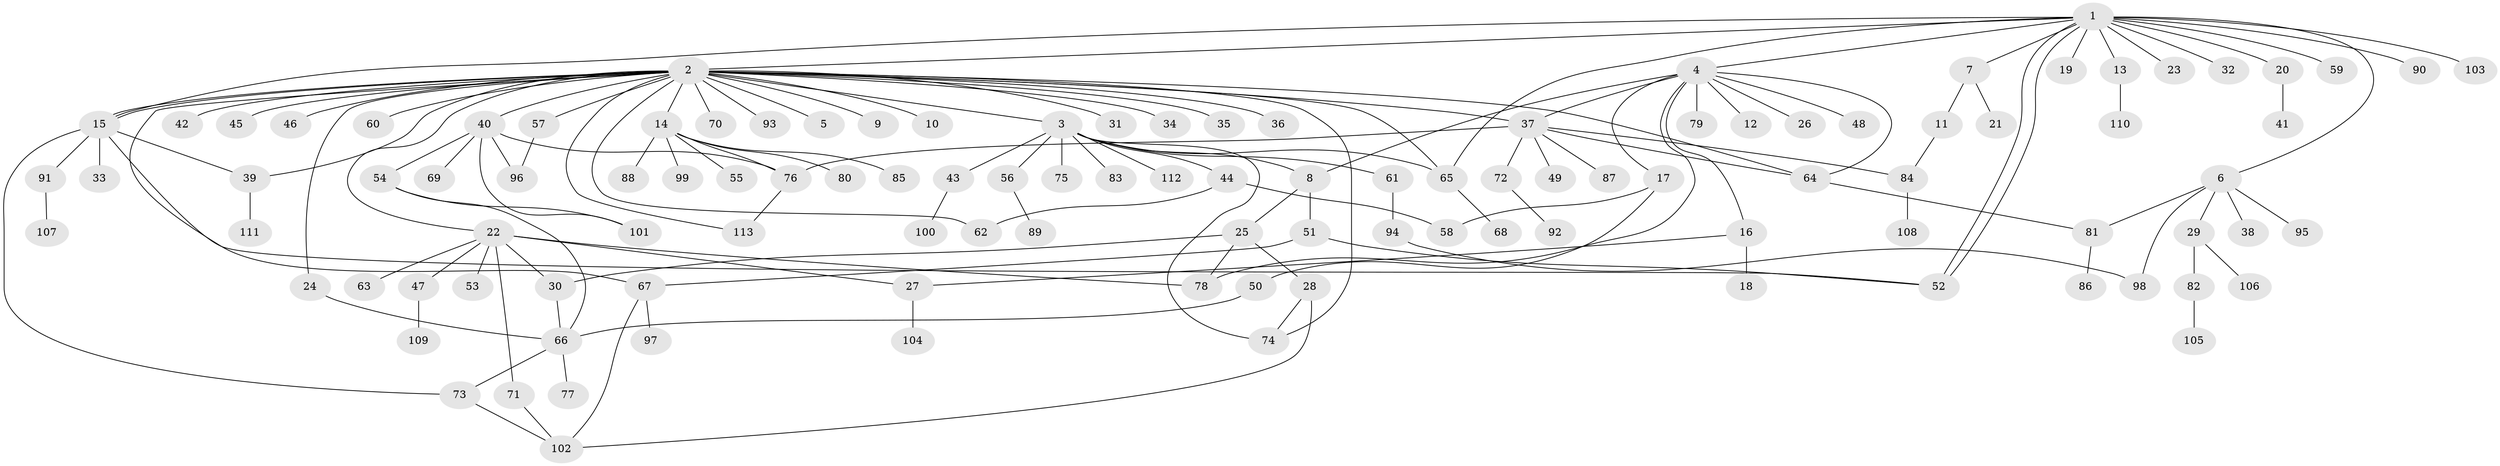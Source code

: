 // Generated by graph-tools (version 1.1) at 2025/11/02/27/25 16:11:15]
// undirected, 113 vertices, 148 edges
graph export_dot {
graph [start="1"]
  node [color=gray90,style=filled];
  1;
  2;
  3;
  4;
  5;
  6;
  7;
  8;
  9;
  10;
  11;
  12;
  13;
  14;
  15;
  16;
  17;
  18;
  19;
  20;
  21;
  22;
  23;
  24;
  25;
  26;
  27;
  28;
  29;
  30;
  31;
  32;
  33;
  34;
  35;
  36;
  37;
  38;
  39;
  40;
  41;
  42;
  43;
  44;
  45;
  46;
  47;
  48;
  49;
  50;
  51;
  52;
  53;
  54;
  55;
  56;
  57;
  58;
  59;
  60;
  61;
  62;
  63;
  64;
  65;
  66;
  67;
  68;
  69;
  70;
  71;
  72;
  73;
  74;
  75;
  76;
  77;
  78;
  79;
  80;
  81;
  82;
  83;
  84;
  85;
  86;
  87;
  88;
  89;
  90;
  91;
  92;
  93;
  94;
  95;
  96;
  97;
  98;
  99;
  100;
  101;
  102;
  103;
  104;
  105;
  106;
  107;
  108;
  109;
  110;
  111;
  112;
  113;
  1 -- 2;
  1 -- 4;
  1 -- 6;
  1 -- 7;
  1 -- 13;
  1 -- 15;
  1 -- 19;
  1 -- 20;
  1 -- 23;
  1 -- 32;
  1 -- 52;
  1 -- 52;
  1 -- 59;
  1 -- 65;
  1 -- 90;
  1 -- 103;
  2 -- 3;
  2 -- 5;
  2 -- 9;
  2 -- 10;
  2 -- 14;
  2 -- 15;
  2 -- 15;
  2 -- 22;
  2 -- 24;
  2 -- 31;
  2 -- 34;
  2 -- 35;
  2 -- 36;
  2 -- 37;
  2 -- 39;
  2 -- 40;
  2 -- 42;
  2 -- 45;
  2 -- 46;
  2 -- 57;
  2 -- 60;
  2 -- 62;
  2 -- 64;
  2 -- 65;
  2 -- 67;
  2 -- 70;
  2 -- 74;
  2 -- 93;
  2 -- 113;
  3 -- 8;
  3 -- 43;
  3 -- 44;
  3 -- 56;
  3 -- 61;
  3 -- 65;
  3 -- 74;
  3 -- 75;
  3 -- 83;
  3 -- 112;
  4 -- 8;
  4 -- 12;
  4 -- 16;
  4 -- 17;
  4 -- 26;
  4 -- 37;
  4 -- 48;
  4 -- 64;
  4 -- 78;
  4 -- 79;
  6 -- 29;
  6 -- 38;
  6 -- 81;
  6 -- 95;
  6 -- 98;
  7 -- 11;
  7 -- 21;
  8 -- 25;
  8 -- 51;
  11 -- 84;
  13 -- 110;
  14 -- 55;
  14 -- 76;
  14 -- 80;
  14 -- 85;
  14 -- 88;
  14 -- 99;
  15 -- 33;
  15 -- 39;
  15 -- 52;
  15 -- 73;
  15 -- 91;
  16 -- 18;
  16 -- 27;
  17 -- 50;
  17 -- 58;
  20 -- 41;
  22 -- 27;
  22 -- 30;
  22 -- 47;
  22 -- 53;
  22 -- 63;
  22 -- 71;
  22 -- 78;
  24 -- 66;
  25 -- 28;
  25 -- 30;
  25 -- 78;
  27 -- 104;
  28 -- 74;
  28 -- 102;
  29 -- 82;
  29 -- 106;
  30 -- 66;
  37 -- 49;
  37 -- 64;
  37 -- 72;
  37 -- 76;
  37 -- 84;
  37 -- 87;
  39 -- 111;
  40 -- 54;
  40 -- 69;
  40 -- 76;
  40 -- 96;
  40 -- 101;
  43 -- 100;
  44 -- 58;
  44 -- 62;
  47 -- 109;
  50 -- 66;
  51 -- 52;
  51 -- 67;
  54 -- 66;
  54 -- 101;
  56 -- 89;
  57 -- 96;
  61 -- 94;
  64 -- 81;
  65 -- 68;
  66 -- 73;
  66 -- 77;
  67 -- 97;
  67 -- 102;
  71 -- 102;
  72 -- 92;
  73 -- 102;
  76 -- 113;
  81 -- 86;
  82 -- 105;
  84 -- 108;
  91 -- 107;
  94 -- 98;
}
